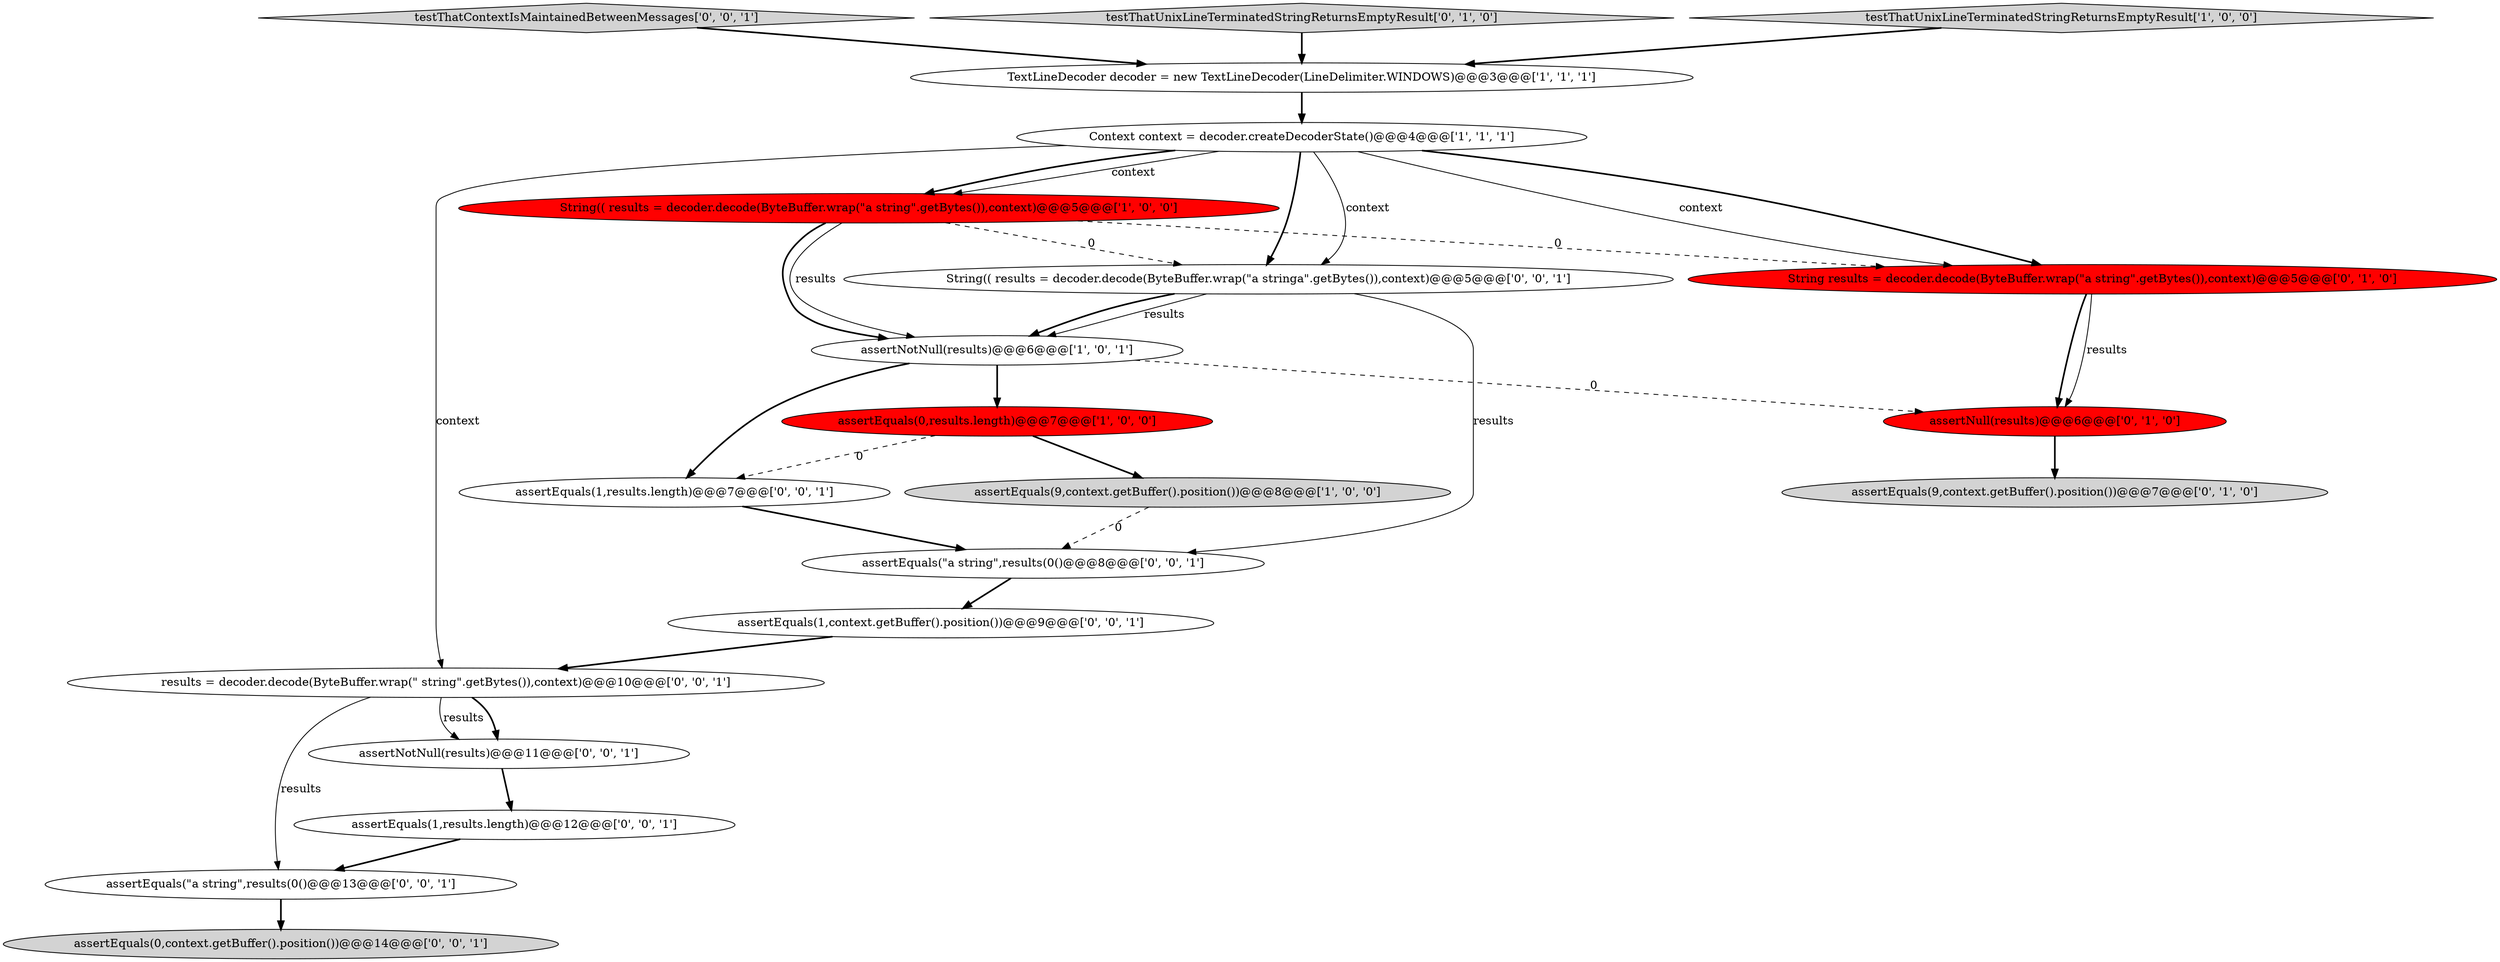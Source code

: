 digraph {
0 [style = filled, label = "TextLineDecoder decoder = new TextLineDecoder(LineDelimiter.WINDOWS)@@@3@@@['1', '1', '1']", fillcolor = white, shape = ellipse image = "AAA0AAABBB1BBB"];
5 [style = filled, label = "assertNotNull(results)@@@6@@@['1', '0', '1']", fillcolor = white, shape = ellipse image = "AAA0AAABBB1BBB"];
15 [style = filled, label = "assertEquals(\"a string\",results(0()@@@13@@@['0', '0', '1']", fillcolor = white, shape = ellipse image = "AAA0AAABBB3BBB"];
13 [style = filled, label = "assertEquals(0,context.getBuffer().position())@@@14@@@['0', '0', '1']", fillcolor = lightgray, shape = ellipse image = "AAA0AAABBB3BBB"];
20 [style = filled, label = "testThatContextIsMaintainedBetweenMessages['0', '0', '1']", fillcolor = lightgray, shape = diamond image = "AAA0AAABBB3BBB"];
11 [style = filled, label = "results = decoder.decode(ByteBuffer.wrap(\" string\".getBytes()),context)@@@10@@@['0', '0', '1']", fillcolor = white, shape = ellipse image = "AAA0AAABBB3BBB"];
1 [style = filled, label = "Context context = decoder.createDecoderState()@@@4@@@['1', '1', '1']", fillcolor = white, shape = ellipse image = "AAA0AAABBB1BBB"];
2 [style = filled, label = "String(( results = decoder.decode(ByteBuffer.wrap(\"a string\".getBytes()),context)@@@5@@@['1', '0', '0']", fillcolor = red, shape = ellipse image = "AAA1AAABBB1BBB"];
6 [style = filled, label = "assertEquals(9,context.getBuffer().position())@@@8@@@['1', '0', '0']", fillcolor = lightgray, shape = ellipse image = "AAA0AAABBB1BBB"];
3 [style = filled, label = "assertEquals(0,results.length)@@@7@@@['1', '0', '0']", fillcolor = red, shape = ellipse image = "AAA1AAABBB1BBB"];
10 [style = filled, label = "assertNull(results)@@@6@@@['0', '1', '0']", fillcolor = red, shape = ellipse image = "AAA1AAABBB2BBB"];
18 [style = filled, label = "assertEquals(\"a string\",results(0()@@@8@@@['0', '0', '1']", fillcolor = white, shape = ellipse image = "AAA0AAABBB3BBB"];
16 [style = filled, label = "assertEquals(1,results.length)@@@7@@@['0', '0', '1']", fillcolor = white, shape = ellipse image = "AAA0AAABBB3BBB"];
14 [style = filled, label = "String(( results = decoder.decode(ByteBuffer.wrap(\"a stringa\".getBytes()),context)@@@5@@@['0', '0', '1']", fillcolor = white, shape = ellipse image = "AAA0AAABBB3BBB"];
8 [style = filled, label = "testThatUnixLineTerminatedStringReturnsEmptyResult['0', '1', '0']", fillcolor = lightgray, shape = diamond image = "AAA0AAABBB2BBB"];
9 [style = filled, label = "assertEquals(9,context.getBuffer().position())@@@7@@@['0', '1', '0']", fillcolor = lightgray, shape = ellipse image = "AAA0AAABBB2BBB"];
19 [style = filled, label = "assertEquals(1,context.getBuffer().position())@@@9@@@['0', '0', '1']", fillcolor = white, shape = ellipse image = "AAA0AAABBB3BBB"];
7 [style = filled, label = "String results = decoder.decode(ByteBuffer.wrap(\"a string\".getBytes()),context)@@@5@@@['0', '1', '0']", fillcolor = red, shape = ellipse image = "AAA1AAABBB2BBB"];
4 [style = filled, label = "testThatUnixLineTerminatedStringReturnsEmptyResult['1', '0', '0']", fillcolor = lightgray, shape = diamond image = "AAA0AAABBB1BBB"];
17 [style = filled, label = "assertEquals(1,results.length)@@@12@@@['0', '0', '1']", fillcolor = white, shape = ellipse image = "AAA0AAABBB3BBB"];
12 [style = filled, label = "assertNotNull(results)@@@11@@@['0', '0', '1']", fillcolor = white, shape = ellipse image = "AAA0AAABBB3BBB"];
5->3 [style = bold, label=""];
1->2 [style = solid, label="context"];
15->13 [style = bold, label=""];
16->18 [style = bold, label=""];
14->5 [style = solid, label="results"];
7->10 [style = bold, label=""];
20->0 [style = bold, label=""];
12->17 [style = bold, label=""];
18->19 [style = bold, label=""];
3->6 [style = bold, label=""];
19->11 [style = bold, label=""];
11->12 [style = bold, label=""];
1->7 [style = solid, label="context"];
11->15 [style = solid, label="results"];
1->14 [style = solid, label="context"];
7->10 [style = solid, label="results"];
2->7 [style = dashed, label="0"];
1->7 [style = bold, label=""];
4->0 [style = bold, label=""];
6->18 [style = dashed, label="0"];
11->12 [style = solid, label="results"];
8->0 [style = bold, label=""];
5->16 [style = bold, label=""];
2->14 [style = dashed, label="0"];
5->10 [style = dashed, label="0"];
0->1 [style = bold, label=""];
17->15 [style = bold, label=""];
14->18 [style = solid, label="results"];
1->14 [style = bold, label=""];
1->2 [style = bold, label=""];
10->9 [style = bold, label=""];
1->11 [style = solid, label="context"];
2->5 [style = solid, label="results"];
3->16 [style = dashed, label="0"];
2->5 [style = bold, label=""];
14->5 [style = bold, label=""];
}
